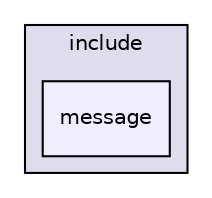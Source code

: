 digraph "release/include/message" {
  compound=true
  node [ fontsize="10", fontname="Helvetica"];
  edge [ labelfontsize="10", labelfontname="Helvetica"];
  subgraph clusterdir_42743c43973611cb0b05144d150e48a5 {
    graph [ bgcolor="#ddddee", pencolor="black", label="include" fontname="Helvetica", fontsize="10", URL="dir_42743c43973611cb0b05144d150e48a5.html"]
  dir_5ad1a3808f8375c1706ef9279fcef1ed [shape=box, label="message", style="filled", fillcolor="#eeeeff", pencolor="black", URL="dir_5ad1a3808f8375c1706ef9279fcef1ed.html"];
  }
}
